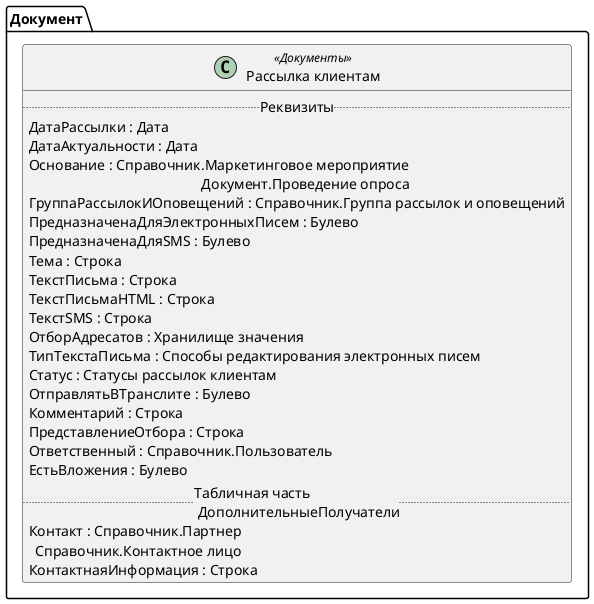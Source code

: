 ﻿@startuml РассылкаКлиентам
'!include templates.wsd
'..\include templates.wsd
class Документ.РассылкаКлиентам as "Рассылка клиентам" <<Документы>>
{
..Реквизиты..
ДатаРассылки : Дата
ДатаАктуальности : Дата
Основание : Справочник.Маркетинговое мероприятие\rДокумент.Проведение опроса
ГруппаРассылокИОповещений : Справочник.Группа рассылок и оповещений
ПредназначенаДляЭлектронныхПисем : Булево
ПредназначенаДляSMS : Булево
Тема : Строка
ТекстПисьма : Строка
ТекстПисьмаHTML : Строка
ТекстSMS : Строка
ОтборАдресатов : Хранилище значения
ТипТекстаПисьма : Способы редактирования электронных писем
Статус : Статусы рассылок клиентам
ОтправлятьВТранслите : Булево
Комментарий : Строка
ПредставлениеОтбора : Строка
Ответственный : Справочник.Пользователь
ЕстьВложения : Булево
..Табличная часть \n ДополнительныеПолучатели..
Контакт : Справочник.Партнер\rСправочник.Контактное лицо
КонтактнаяИнформация : Строка
}
@enduml
